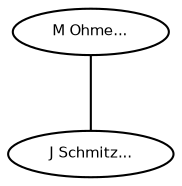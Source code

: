 graph G {
size="3,3";
node [fontsize=7, fontname="Helvetica"];
edge [fontsize=7, fontname="Helvetica"];
node0 [label="M Ohme...", width=0.27433100247,height=0.27433100247];
node1 [label="J Schmitz...", width=0.27433100247,height=0.27433100247];
node0 -- node1 [label=""];
}

